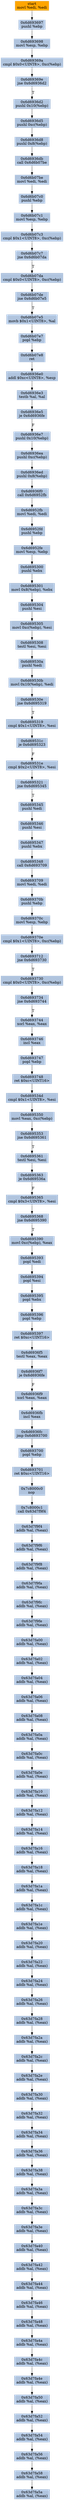 digraph G {
node[shape=rectangle,style=filled,fillcolor=lightsteelblue,color=lightsteelblue]
bgcolor="transparent"
a0x6d693695movl_edi_edi[label="start\nmovl %edi, %edi",color="lightgrey",fillcolor="orange"];
a0x6d693697pushl_ebp[label="0x6d693697\npushl %ebp"];
a0x6d693698movl_esp_ebp[label="0x6d693698\nmovl %esp, %ebp"];
a0x6d69369acmpl_0x0UINT8_0xcebp_[label="0x6d69369a\ncmpl $0x0<UINT8>, 0xc(%ebp)"];
a0x6d69369ejne_0x6d6936d2[label="0x6d69369e\njne 0x6d6936d2"];
a0x6d6936d2pushl_0x10ebp_[label="0x6d6936d2\npushl 0x10(%ebp)"];
a0x6d6936d5pushl_0xcebp_[label="0x6d6936d5\npushl 0xc(%ebp)"];
a0x6d6936d8pushl_0x8ebp_[label="0x6d6936d8\npushl 0x8(%ebp)"];
a0x6d6936dbcall_0x6d6b07be[label="0x6d6936db\ncall 0x6d6b07be"];
a0x6d6b07bemovl_edi_edi[label="0x6d6b07be\nmovl %edi, %edi"];
a0x6d6b07c0pushl_ebp[label="0x6d6b07c0\npushl %ebp"];
a0x6d6b07c1movl_esp_ebp[label="0x6d6b07c1\nmovl %esp, %ebp"];
a0x6d6b07c3cmpl_0x1UINT8_0xcebp_[label="0x6d6b07c3\ncmpl $0x1<UINT8>, 0xc(%ebp)"];
a0x6d6b07c7jne_0x6d6b07da[label="0x6d6b07c7\njne 0x6d6b07da"];
a0x6d6b07dacmpl_0x0UINT8_0xcebp_[label="0x6d6b07da\ncmpl $0x0<UINT8>, 0xc(%ebp)"];
a0x6d6b07dejne_0x6d6b07e5[label="0x6d6b07de\njne 0x6d6b07e5"];
a0x6d6b07e5movb_0x1UINT8_al[label="0x6d6b07e5\nmovb $0x1<UINT8>, %al"];
a0x6d6b07e7popl_ebp[label="0x6d6b07e7\npopl %ebp"];
a0x6d6b07e8ret[label="0x6d6b07e8\nret"];
a0x6d6936e0addl_0xcUINT8_esp[label="0x6d6936e0\naddl $0xc<UINT8>, %esp"];
a0x6d6936e3testb_al_al[label="0x6d6936e3\ntestb %al, %al"];
a0x6d6936e5je_0x6d6936fe[label="0x6d6936e5\nje 0x6d6936fe"];
a0x6d6936e7pushl_0x10ebp_[label="0x6d6936e7\npushl 0x10(%ebp)"];
a0x6d6936eapushl_0xcebp_[label="0x6d6936ea\npushl 0xc(%ebp)"];
a0x6d6936edpushl_0x8ebp_[label="0x6d6936ed\npushl 0x8(%ebp)"];
a0x6d6936f0call_0x6d6952fb[label="0x6d6936f0\ncall 0x6d6952fb"];
a0x6d6952fbmovl_edi_edi[label="0x6d6952fb\nmovl %edi, %edi"];
a0x6d6952fdpushl_ebp[label="0x6d6952fd\npushl %ebp"];
a0x6d6952femovl_esp_ebp[label="0x6d6952fe\nmovl %esp, %ebp"];
a0x6d695300pushl_ebx[label="0x6d695300\npushl %ebx"];
a0x6d695301movl_0x8ebp__ebx[label="0x6d695301\nmovl 0x8(%ebp), %ebx"];
a0x6d695304pushl_esi[label="0x6d695304\npushl %esi"];
a0x6d695305movl_0xcebp__esi[label="0x6d695305\nmovl 0xc(%ebp), %esi"];
a0x6d695308testl_esi_esi[label="0x6d695308\ntestl %esi, %esi"];
a0x6d69530apushl_edi[label="0x6d69530a\npushl %edi"];
a0x6d69530bmovl_0x10ebp__edi[label="0x6d69530b\nmovl 0x10(%ebp), %edi"];
a0x6d69530ejne_0x6d695319[label="0x6d69530e\njne 0x6d695319"];
a0x6d695319cmpl_0x1UINT8_esi[label="0x6d695319\ncmpl $0x1<UINT8>, %esi"];
a0x6d69531cje_0x6d695323[label="0x6d69531c\nje 0x6d695323"];
a0x6d69531ecmpl_0x2UINT8_esi[label="0x6d69531e\ncmpl $0x2<UINT8>, %esi"];
a0x6d695321jne_0x6d695345[label="0x6d695321\njne 0x6d695345"];
a0x6d695345pushl_edi[label="0x6d695345\npushl %edi"];
a0x6d695346pushl_esi[label="0x6d695346\npushl %esi"];
a0x6d695347pushl_ebx[label="0x6d695347\npushl %ebx"];
a0x6d695348call_0x6d693709[label="0x6d695348\ncall 0x6d693709"];
a0x6d693709movl_edi_edi[label="0x6d693709\nmovl %edi, %edi"];
a0x6d69370bpushl_ebp[label="0x6d69370b\npushl %ebp"];
a0x6d69370cmovl_esp_ebp[label="0x6d69370c\nmovl %esp, %ebp"];
a0x6d69370ecmpl_0x1UINT8_0xcebp_[label="0x6d69370e\ncmpl $0x1<UINT8>, 0xc(%ebp)"];
a0x6d693712jne_0x6d693730[label="0x6d693712\njne 0x6d693730"];
a0x6d693730cmpl_0x0UINT8_0xcebp_[label="0x6d693730\ncmpl $0x0<UINT8>, 0xc(%ebp)"];
a0x6d693734jne_0x6d693744[label="0x6d693734\njne 0x6d693744"];
a0x6d693744xorl_eax_eax[label="0x6d693744\nxorl %eax, %eax"];
a0x6d693746incl_eax[label="0x6d693746\nincl %eax"];
a0x6d693747popl_ebp[label="0x6d693747\npopl %ebp"];
a0x6d693748ret_0xcUINT16[label="0x6d693748\nret $0xc<UINT16>"];
a0x6d69534dcmpl_0x1UINT8_esi[label="0x6d69534d\ncmpl $0x1<UINT8>, %esi"];
a0x6d695350movl_eax_0xcebp_[label="0x6d695350\nmovl %eax, 0xc(%ebp)"];
a0x6d695353jne_0x6d695361[label="0x6d695353\njne 0x6d695361"];
a0x6d695361testl_esi_esi[label="0x6d695361\ntestl %esi, %esi"];
a0x6d695363je_0x6d69536a[label="0x6d695363\nje 0x6d69536a"];
a0x6d695365cmpl_0x3UINT8_esi[label="0x6d695365\ncmpl $0x3<UINT8>, %esi"];
a0x6d695368jne_0x6d695390[label="0x6d695368\njne 0x6d695390"];
a0x6d695390movl_0xcebp__eax[label="0x6d695390\nmovl 0xc(%ebp), %eax"];
a0x6d695393popl_edi[label="0x6d695393\npopl %edi"];
a0x6d695394popl_esi[label="0x6d695394\npopl %esi"];
a0x6d695395popl_ebx[label="0x6d695395\npopl %ebx"];
a0x6d695396popl_ebp[label="0x6d695396\npopl %ebp"];
a0x6d695397ret_0xcUINT16[label="0x6d695397\nret $0xc<UINT16>"];
a0x6d6936f5testl_eax_eax[label="0x6d6936f5\ntestl %eax, %eax"];
a0x6d6936f7je_0x6d6936fe[label="0x6d6936f7\nje 0x6d6936fe"];
a0x6d6936f9xorl_eax_eax[label="0x6d6936f9\nxorl %eax, %eax"];
a0x6d6936fbincl_eax[label="0x6d6936fb\nincl %eax"];
a0x6d6936fcjmp_0x6d693700[label="0x6d6936fc\njmp 0x6d693700"];
a0x6d693700popl_ebp[label="0x6d693700\npopl %ebp"];
a0x6d693701ret_0xcUINT16[label="0x6d693701\nret $0xc<UINT16>"];
a0x7c8000c0nop_[label="0x7c8000c0\nnop "];
a0x7c8000c1call_0x63d7f9f4[label="0x7c8000c1\ncall 0x63d7f9f4"];
a0x63d7f9f4addb_al_eax_[label="0x63d7f9f4\naddb %al, (%eax)"];
a0x63d7f9f6addb_al_eax_[label="0x63d7f9f6\naddb %al, (%eax)"];
a0x63d7f9f8addb_al_eax_[label="0x63d7f9f8\naddb %al, (%eax)"];
a0x63d7f9faaddb_al_eax_[label="0x63d7f9fa\naddb %al, (%eax)"];
a0x63d7f9fcaddb_al_eax_[label="0x63d7f9fc\naddb %al, (%eax)"];
a0x63d7f9feaddb_al_eax_[label="0x63d7f9fe\naddb %al, (%eax)"];
a0x63d7fa00addb_al_eax_[label="0x63d7fa00\naddb %al, (%eax)"];
a0x63d7fa02addb_al_eax_[label="0x63d7fa02\naddb %al, (%eax)"];
a0x63d7fa04addb_al_eax_[label="0x63d7fa04\naddb %al, (%eax)"];
a0x63d7fa06addb_al_eax_[label="0x63d7fa06\naddb %al, (%eax)"];
a0x63d7fa08addb_al_eax_[label="0x63d7fa08\naddb %al, (%eax)"];
a0x63d7fa0aaddb_al_eax_[label="0x63d7fa0a\naddb %al, (%eax)"];
a0x63d7fa0caddb_al_eax_[label="0x63d7fa0c\naddb %al, (%eax)"];
a0x63d7fa0eaddb_al_eax_[label="0x63d7fa0e\naddb %al, (%eax)"];
a0x63d7fa10addb_al_eax_[label="0x63d7fa10\naddb %al, (%eax)"];
a0x63d7fa12addb_al_eax_[label="0x63d7fa12\naddb %al, (%eax)"];
a0x63d7fa14addb_al_eax_[label="0x63d7fa14\naddb %al, (%eax)"];
a0x63d7fa16addb_al_eax_[label="0x63d7fa16\naddb %al, (%eax)"];
a0x63d7fa18addb_al_eax_[label="0x63d7fa18\naddb %al, (%eax)"];
a0x63d7fa1aaddb_al_eax_[label="0x63d7fa1a\naddb %al, (%eax)"];
a0x63d7fa1caddb_al_eax_[label="0x63d7fa1c\naddb %al, (%eax)"];
a0x63d7fa1eaddb_al_eax_[label="0x63d7fa1e\naddb %al, (%eax)"];
a0x63d7fa20addb_al_eax_[label="0x63d7fa20\naddb %al, (%eax)"];
a0x63d7fa22addb_al_eax_[label="0x63d7fa22\naddb %al, (%eax)"];
a0x63d7fa24addb_al_eax_[label="0x63d7fa24\naddb %al, (%eax)"];
a0x63d7fa26addb_al_eax_[label="0x63d7fa26\naddb %al, (%eax)"];
a0x63d7fa28addb_al_eax_[label="0x63d7fa28\naddb %al, (%eax)"];
a0x63d7fa2aaddb_al_eax_[label="0x63d7fa2a\naddb %al, (%eax)"];
a0x63d7fa2caddb_al_eax_[label="0x63d7fa2c\naddb %al, (%eax)"];
a0x63d7fa2eaddb_al_eax_[label="0x63d7fa2e\naddb %al, (%eax)"];
a0x63d7fa30addb_al_eax_[label="0x63d7fa30\naddb %al, (%eax)"];
a0x63d7fa32addb_al_eax_[label="0x63d7fa32\naddb %al, (%eax)"];
a0x63d7fa34addb_al_eax_[label="0x63d7fa34\naddb %al, (%eax)"];
a0x63d7fa36addb_al_eax_[label="0x63d7fa36\naddb %al, (%eax)"];
a0x63d7fa38addb_al_eax_[label="0x63d7fa38\naddb %al, (%eax)"];
a0x63d7fa3aaddb_al_eax_[label="0x63d7fa3a\naddb %al, (%eax)"];
a0x63d7fa3caddb_al_eax_[label="0x63d7fa3c\naddb %al, (%eax)"];
a0x63d7fa3eaddb_al_eax_[label="0x63d7fa3e\naddb %al, (%eax)"];
a0x63d7fa40addb_al_eax_[label="0x63d7fa40\naddb %al, (%eax)"];
a0x63d7fa42addb_al_eax_[label="0x63d7fa42\naddb %al, (%eax)"];
a0x63d7fa44addb_al_eax_[label="0x63d7fa44\naddb %al, (%eax)"];
a0x63d7fa46addb_al_eax_[label="0x63d7fa46\naddb %al, (%eax)"];
a0x63d7fa48addb_al_eax_[label="0x63d7fa48\naddb %al, (%eax)"];
a0x63d7fa4aaddb_al_eax_[label="0x63d7fa4a\naddb %al, (%eax)"];
a0x63d7fa4caddb_al_eax_[label="0x63d7fa4c\naddb %al, (%eax)"];
a0x63d7fa4eaddb_al_eax_[label="0x63d7fa4e\naddb %al, (%eax)"];
a0x63d7fa50addb_al_eax_[label="0x63d7fa50\naddb %al, (%eax)"];
a0x63d7fa52addb_al_eax_[label="0x63d7fa52\naddb %al, (%eax)"];
a0x63d7fa54addb_al_eax_[label="0x63d7fa54\naddb %al, (%eax)"];
a0x63d7fa56addb_al_eax_[label="0x63d7fa56\naddb %al, (%eax)"];
a0x63d7fa58addb_al_eax_[label="0x63d7fa58\naddb %al, (%eax)"];
a0x63d7fa5aaddb_al_eax_[label="0x63d7fa5a\naddb %al, (%eax)"];
a0x6d693695movl_edi_edi -> a0x6d693697pushl_ebp [color="#000000"];
a0x6d693697pushl_ebp -> a0x6d693698movl_esp_ebp [color="#000000"];
a0x6d693698movl_esp_ebp -> a0x6d69369acmpl_0x0UINT8_0xcebp_ [color="#000000"];
a0x6d69369acmpl_0x0UINT8_0xcebp_ -> a0x6d69369ejne_0x6d6936d2 [color="#000000"];
a0x6d69369ejne_0x6d6936d2 -> a0x6d6936d2pushl_0x10ebp_ [color="#000000",label="T"];
a0x6d6936d2pushl_0x10ebp_ -> a0x6d6936d5pushl_0xcebp_ [color="#000000"];
a0x6d6936d5pushl_0xcebp_ -> a0x6d6936d8pushl_0x8ebp_ [color="#000000"];
a0x6d6936d8pushl_0x8ebp_ -> a0x6d6936dbcall_0x6d6b07be [color="#000000"];
a0x6d6936dbcall_0x6d6b07be -> a0x6d6b07bemovl_edi_edi [color="#000000"];
a0x6d6b07bemovl_edi_edi -> a0x6d6b07c0pushl_ebp [color="#000000"];
a0x6d6b07c0pushl_ebp -> a0x6d6b07c1movl_esp_ebp [color="#000000"];
a0x6d6b07c1movl_esp_ebp -> a0x6d6b07c3cmpl_0x1UINT8_0xcebp_ [color="#000000"];
a0x6d6b07c3cmpl_0x1UINT8_0xcebp_ -> a0x6d6b07c7jne_0x6d6b07da [color="#000000"];
a0x6d6b07c7jne_0x6d6b07da -> a0x6d6b07dacmpl_0x0UINT8_0xcebp_ [color="#000000",label="T"];
a0x6d6b07dacmpl_0x0UINT8_0xcebp_ -> a0x6d6b07dejne_0x6d6b07e5 [color="#000000"];
a0x6d6b07dejne_0x6d6b07e5 -> a0x6d6b07e5movb_0x1UINT8_al [color="#000000",label="T"];
a0x6d6b07e5movb_0x1UINT8_al -> a0x6d6b07e7popl_ebp [color="#000000"];
a0x6d6b07e7popl_ebp -> a0x6d6b07e8ret [color="#000000"];
a0x6d6b07e8ret -> a0x6d6936e0addl_0xcUINT8_esp [color="#000000"];
a0x6d6936e0addl_0xcUINT8_esp -> a0x6d6936e3testb_al_al [color="#000000"];
a0x6d6936e3testb_al_al -> a0x6d6936e5je_0x6d6936fe [color="#000000"];
a0x6d6936e5je_0x6d6936fe -> a0x6d6936e7pushl_0x10ebp_ [color="#000000",label="F"];
a0x6d6936e7pushl_0x10ebp_ -> a0x6d6936eapushl_0xcebp_ [color="#000000"];
a0x6d6936eapushl_0xcebp_ -> a0x6d6936edpushl_0x8ebp_ [color="#000000"];
a0x6d6936edpushl_0x8ebp_ -> a0x6d6936f0call_0x6d6952fb [color="#000000"];
a0x6d6936f0call_0x6d6952fb -> a0x6d6952fbmovl_edi_edi [color="#000000"];
a0x6d6952fbmovl_edi_edi -> a0x6d6952fdpushl_ebp [color="#000000"];
a0x6d6952fdpushl_ebp -> a0x6d6952femovl_esp_ebp [color="#000000"];
a0x6d6952femovl_esp_ebp -> a0x6d695300pushl_ebx [color="#000000"];
a0x6d695300pushl_ebx -> a0x6d695301movl_0x8ebp__ebx [color="#000000"];
a0x6d695301movl_0x8ebp__ebx -> a0x6d695304pushl_esi [color="#000000"];
a0x6d695304pushl_esi -> a0x6d695305movl_0xcebp__esi [color="#000000"];
a0x6d695305movl_0xcebp__esi -> a0x6d695308testl_esi_esi [color="#000000"];
a0x6d695308testl_esi_esi -> a0x6d69530apushl_edi [color="#000000"];
a0x6d69530apushl_edi -> a0x6d69530bmovl_0x10ebp__edi [color="#000000"];
a0x6d69530bmovl_0x10ebp__edi -> a0x6d69530ejne_0x6d695319 [color="#000000"];
a0x6d69530ejne_0x6d695319 -> a0x6d695319cmpl_0x1UINT8_esi [color="#000000",label="T"];
a0x6d695319cmpl_0x1UINT8_esi -> a0x6d69531cje_0x6d695323 [color="#000000"];
a0x6d69531cje_0x6d695323 -> a0x6d69531ecmpl_0x2UINT8_esi [color="#000000",label="F"];
a0x6d69531ecmpl_0x2UINT8_esi -> a0x6d695321jne_0x6d695345 [color="#000000"];
a0x6d695321jne_0x6d695345 -> a0x6d695345pushl_edi [color="#000000",label="T"];
a0x6d695345pushl_edi -> a0x6d695346pushl_esi [color="#000000"];
a0x6d695346pushl_esi -> a0x6d695347pushl_ebx [color="#000000"];
a0x6d695347pushl_ebx -> a0x6d695348call_0x6d693709 [color="#000000"];
a0x6d695348call_0x6d693709 -> a0x6d693709movl_edi_edi [color="#000000"];
a0x6d693709movl_edi_edi -> a0x6d69370bpushl_ebp [color="#000000"];
a0x6d69370bpushl_ebp -> a0x6d69370cmovl_esp_ebp [color="#000000"];
a0x6d69370cmovl_esp_ebp -> a0x6d69370ecmpl_0x1UINT8_0xcebp_ [color="#000000"];
a0x6d69370ecmpl_0x1UINT8_0xcebp_ -> a0x6d693712jne_0x6d693730 [color="#000000"];
a0x6d693712jne_0x6d693730 -> a0x6d693730cmpl_0x0UINT8_0xcebp_ [color="#000000",label="T"];
a0x6d693730cmpl_0x0UINT8_0xcebp_ -> a0x6d693734jne_0x6d693744 [color="#000000"];
a0x6d693734jne_0x6d693744 -> a0x6d693744xorl_eax_eax [color="#000000",label="T"];
a0x6d693744xorl_eax_eax -> a0x6d693746incl_eax [color="#000000"];
a0x6d693746incl_eax -> a0x6d693747popl_ebp [color="#000000"];
a0x6d693747popl_ebp -> a0x6d693748ret_0xcUINT16 [color="#000000"];
a0x6d693748ret_0xcUINT16 -> a0x6d69534dcmpl_0x1UINT8_esi [color="#000000"];
a0x6d69534dcmpl_0x1UINT8_esi -> a0x6d695350movl_eax_0xcebp_ [color="#000000"];
a0x6d695350movl_eax_0xcebp_ -> a0x6d695353jne_0x6d695361 [color="#000000"];
a0x6d695353jne_0x6d695361 -> a0x6d695361testl_esi_esi [color="#000000",label="T"];
a0x6d695361testl_esi_esi -> a0x6d695363je_0x6d69536a [color="#000000"];
a0x6d695363je_0x6d69536a -> a0x6d695365cmpl_0x3UINT8_esi [color="#000000",label="F"];
a0x6d695365cmpl_0x3UINT8_esi -> a0x6d695368jne_0x6d695390 [color="#000000"];
a0x6d695368jne_0x6d695390 -> a0x6d695390movl_0xcebp__eax [color="#000000",label="T"];
a0x6d695390movl_0xcebp__eax -> a0x6d695393popl_edi [color="#000000"];
a0x6d695393popl_edi -> a0x6d695394popl_esi [color="#000000"];
a0x6d695394popl_esi -> a0x6d695395popl_ebx [color="#000000"];
a0x6d695395popl_ebx -> a0x6d695396popl_ebp [color="#000000"];
a0x6d695396popl_ebp -> a0x6d695397ret_0xcUINT16 [color="#000000"];
a0x6d695397ret_0xcUINT16 -> a0x6d6936f5testl_eax_eax [color="#000000"];
a0x6d6936f5testl_eax_eax -> a0x6d6936f7je_0x6d6936fe [color="#000000"];
a0x6d6936f7je_0x6d6936fe -> a0x6d6936f9xorl_eax_eax [color="#000000",label="F"];
a0x6d6936f9xorl_eax_eax -> a0x6d6936fbincl_eax [color="#000000"];
a0x6d6936fbincl_eax -> a0x6d6936fcjmp_0x6d693700 [color="#000000"];
a0x6d6936fcjmp_0x6d693700 -> a0x6d693700popl_ebp [color="#000000"];
a0x6d693700popl_ebp -> a0x6d693701ret_0xcUINT16 [color="#000000"];
a0x6d693701ret_0xcUINT16 -> a0x7c8000c0nop_ [color="#000000"];
a0x7c8000c0nop_ -> a0x7c8000c1call_0x63d7f9f4 [color="#000000"];
a0x7c8000c1call_0x63d7f9f4 -> a0x63d7f9f4addb_al_eax_ [color="#000000"];
a0x63d7f9f4addb_al_eax_ -> a0x63d7f9f6addb_al_eax_ [color="#000000"];
a0x63d7f9f6addb_al_eax_ -> a0x63d7f9f8addb_al_eax_ [color="#000000"];
a0x63d7f9f8addb_al_eax_ -> a0x63d7f9faaddb_al_eax_ [color="#000000"];
a0x63d7f9faaddb_al_eax_ -> a0x63d7f9fcaddb_al_eax_ [color="#000000"];
a0x63d7f9fcaddb_al_eax_ -> a0x63d7f9feaddb_al_eax_ [color="#000000"];
a0x63d7f9feaddb_al_eax_ -> a0x63d7fa00addb_al_eax_ [color="#000000"];
a0x63d7fa00addb_al_eax_ -> a0x63d7fa02addb_al_eax_ [color="#000000"];
a0x63d7fa02addb_al_eax_ -> a0x63d7fa04addb_al_eax_ [color="#000000"];
a0x63d7fa04addb_al_eax_ -> a0x63d7fa06addb_al_eax_ [color="#000000"];
a0x63d7fa06addb_al_eax_ -> a0x63d7fa08addb_al_eax_ [color="#000000"];
a0x63d7fa08addb_al_eax_ -> a0x63d7fa0aaddb_al_eax_ [color="#000000"];
a0x63d7fa0aaddb_al_eax_ -> a0x63d7fa0caddb_al_eax_ [color="#000000"];
a0x63d7fa0caddb_al_eax_ -> a0x63d7fa0eaddb_al_eax_ [color="#000000"];
a0x63d7fa0eaddb_al_eax_ -> a0x63d7fa10addb_al_eax_ [color="#000000"];
a0x63d7fa10addb_al_eax_ -> a0x63d7fa12addb_al_eax_ [color="#000000"];
a0x63d7fa12addb_al_eax_ -> a0x63d7fa14addb_al_eax_ [color="#000000"];
a0x63d7fa14addb_al_eax_ -> a0x63d7fa16addb_al_eax_ [color="#000000"];
a0x63d7fa16addb_al_eax_ -> a0x63d7fa18addb_al_eax_ [color="#000000"];
a0x63d7fa18addb_al_eax_ -> a0x63d7fa1aaddb_al_eax_ [color="#000000"];
a0x63d7fa1aaddb_al_eax_ -> a0x63d7fa1caddb_al_eax_ [color="#000000"];
a0x63d7fa1caddb_al_eax_ -> a0x63d7fa1eaddb_al_eax_ [color="#000000"];
a0x63d7fa1eaddb_al_eax_ -> a0x63d7fa20addb_al_eax_ [color="#000000"];
a0x63d7fa20addb_al_eax_ -> a0x63d7fa22addb_al_eax_ [color="#000000"];
a0x63d7fa22addb_al_eax_ -> a0x63d7fa24addb_al_eax_ [color="#000000"];
a0x63d7fa24addb_al_eax_ -> a0x63d7fa26addb_al_eax_ [color="#000000"];
a0x63d7fa26addb_al_eax_ -> a0x63d7fa28addb_al_eax_ [color="#000000"];
a0x63d7fa28addb_al_eax_ -> a0x63d7fa2aaddb_al_eax_ [color="#000000"];
a0x63d7fa2aaddb_al_eax_ -> a0x63d7fa2caddb_al_eax_ [color="#000000"];
a0x63d7fa2caddb_al_eax_ -> a0x63d7fa2eaddb_al_eax_ [color="#000000"];
a0x63d7fa2eaddb_al_eax_ -> a0x63d7fa30addb_al_eax_ [color="#000000"];
a0x63d7fa30addb_al_eax_ -> a0x63d7fa32addb_al_eax_ [color="#000000"];
a0x63d7fa32addb_al_eax_ -> a0x63d7fa34addb_al_eax_ [color="#000000"];
a0x63d7fa34addb_al_eax_ -> a0x63d7fa36addb_al_eax_ [color="#000000"];
a0x63d7fa36addb_al_eax_ -> a0x63d7fa38addb_al_eax_ [color="#000000"];
a0x63d7fa38addb_al_eax_ -> a0x63d7fa3aaddb_al_eax_ [color="#000000"];
a0x63d7fa3aaddb_al_eax_ -> a0x63d7fa3caddb_al_eax_ [color="#000000"];
a0x63d7fa3caddb_al_eax_ -> a0x63d7fa3eaddb_al_eax_ [color="#000000"];
a0x63d7fa3eaddb_al_eax_ -> a0x63d7fa40addb_al_eax_ [color="#000000"];
a0x63d7fa40addb_al_eax_ -> a0x63d7fa42addb_al_eax_ [color="#000000"];
a0x63d7fa42addb_al_eax_ -> a0x63d7fa44addb_al_eax_ [color="#000000"];
a0x63d7fa44addb_al_eax_ -> a0x63d7fa46addb_al_eax_ [color="#000000"];
a0x63d7fa46addb_al_eax_ -> a0x63d7fa48addb_al_eax_ [color="#000000"];
a0x63d7fa48addb_al_eax_ -> a0x63d7fa4aaddb_al_eax_ [color="#000000"];
a0x63d7fa4aaddb_al_eax_ -> a0x63d7fa4caddb_al_eax_ [color="#000000"];
a0x63d7fa4caddb_al_eax_ -> a0x63d7fa4eaddb_al_eax_ [color="#000000"];
a0x63d7fa4eaddb_al_eax_ -> a0x63d7fa50addb_al_eax_ [color="#000000"];
a0x63d7fa50addb_al_eax_ -> a0x63d7fa52addb_al_eax_ [color="#000000"];
a0x63d7fa52addb_al_eax_ -> a0x63d7fa54addb_al_eax_ [color="#000000"];
a0x63d7fa54addb_al_eax_ -> a0x63d7fa56addb_al_eax_ [color="#000000"];
a0x63d7fa56addb_al_eax_ -> a0x63d7fa58addb_al_eax_ [color="#000000"];
a0x63d7fa58addb_al_eax_ -> a0x63d7fa5aaddb_al_eax_ [color="#000000"];
}
